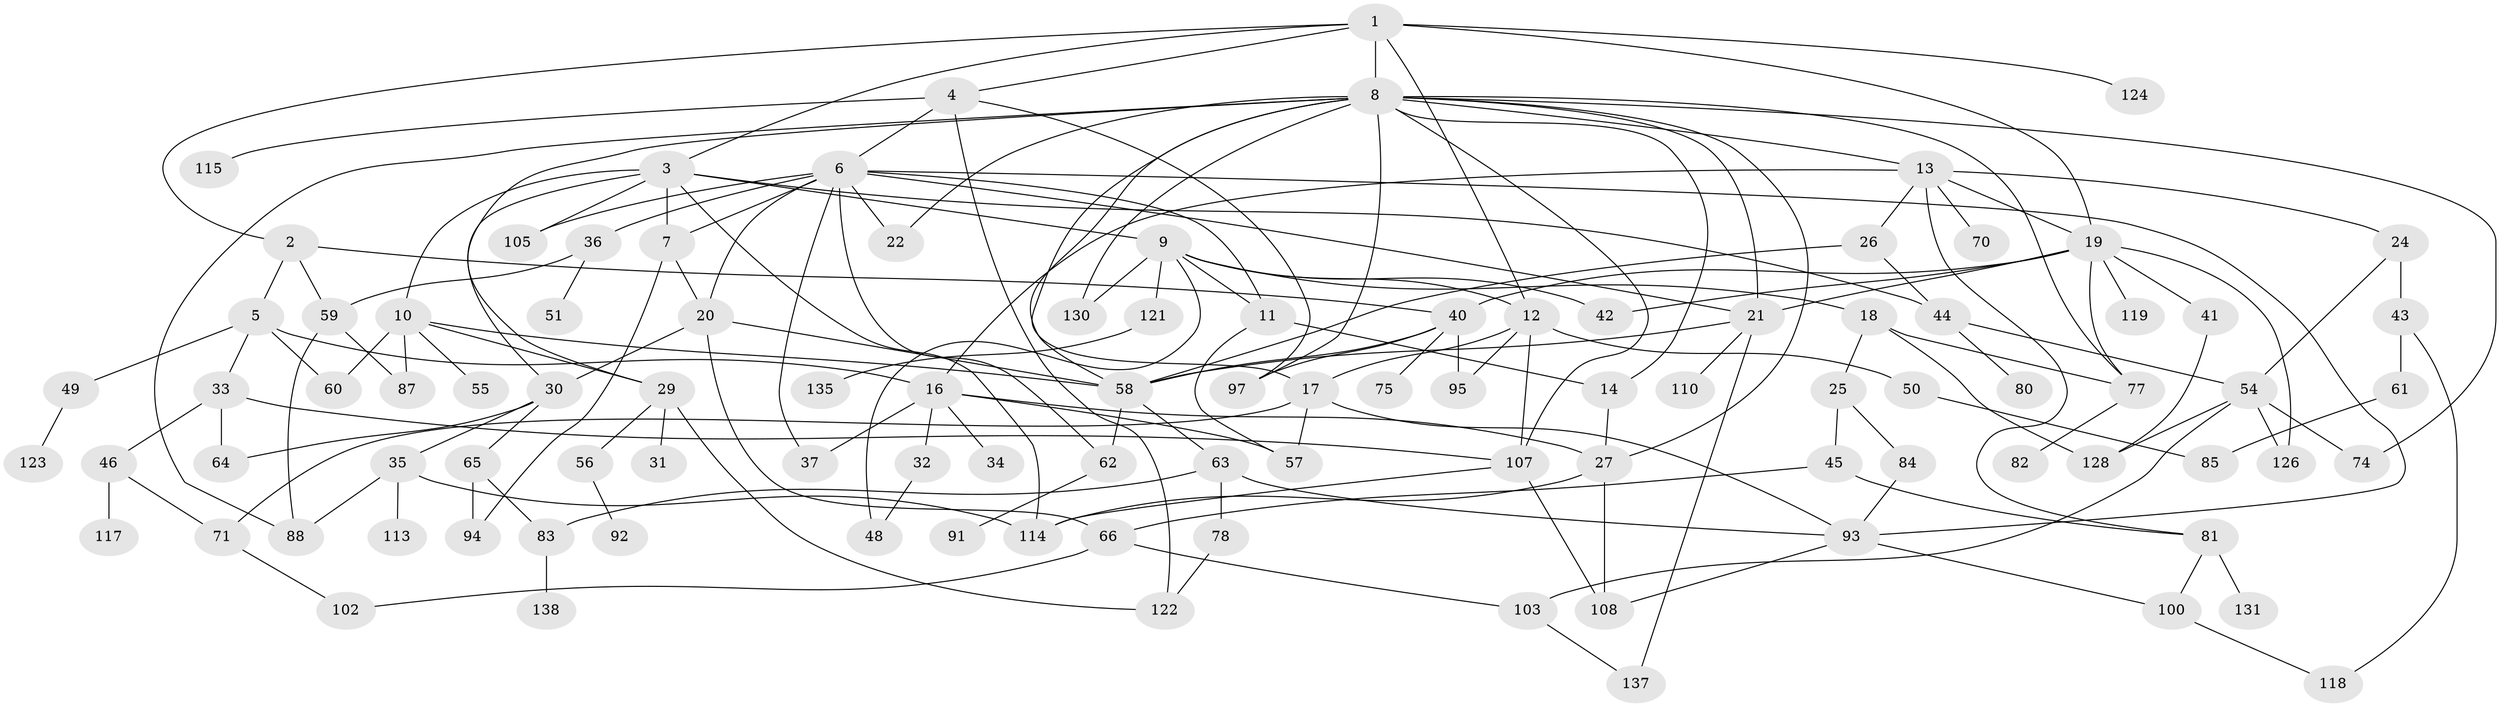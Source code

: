// original degree distribution, {7: 0.03424657534246575, 4: 0.13013698630136986, 9: 0.00684931506849315, 5: 0.0821917808219178, 12: 0.00684931506849315, 8: 0.00684931506849315, 6: 0.03424657534246575, 3: 0.2054794520547945, 2: 0.3013698630136986, 1: 0.1917808219178082}
// Generated by graph-tools (version 1.1) at 2025/17/03/04/25 18:17:06]
// undirected, 102 vertices, 170 edges
graph export_dot {
graph [start="1"]
  node [color=gray90,style=filled];
  1;
  2;
  3;
  4;
  5;
  6 [super="+141+47+28"];
  7;
  8 [super="+136+68+106"];
  9;
  10 [super="+23+129+86"];
  11;
  12;
  13 [super="+15"];
  14;
  16 [super="+38"];
  17 [super="+133+69"];
  18;
  19 [super="+101"];
  20 [super="+72"];
  21;
  22;
  24 [super="+67"];
  25;
  26;
  27 [super="+39+90"];
  29;
  30;
  31;
  32;
  33 [super="+127"];
  34;
  35;
  36;
  37;
  40 [super="+52+53+79"];
  41;
  42;
  43;
  44;
  45;
  46 [super="+73"];
  48 [super="+112"];
  49;
  50;
  51;
  54 [super="+76"];
  55;
  56;
  57;
  58 [super="+96"];
  59;
  60;
  61;
  62;
  63;
  64;
  65;
  66;
  70;
  71;
  74;
  75;
  77 [super="+132"];
  78;
  80;
  81 [super="+104"];
  82;
  83 [super="+125+146+99"];
  84;
  85;
  87;
  88;
  91;
  92;
  93;
  94;
  95;
  97 [super="+120"];
  100;
  102;
  103;
  105;
  107;
  108 [super="+142"];
  110;
  113;
  114 [super="+140+145"];
  115;
  117;
  118;
  119;
  121;
  122;
  123;
  124;
  126;
  128;
  130;
  131;
  135;
  137;
  138;
  1 -- 2;
  1 -- 3;
  1 -- 4;
  1 -- 8;
  1 -- 19;
  1 -- 124;
  1 -- 12;
  2 -- 5;
  2 -- 59;
  2 -- 40;
  3 -- 7;
  3 -- 9;
  3 -- 10 [weight=2];
  3 -- 105;
  3 -- 114;
  3 -- 30;
  3 -- 44;
  4 -- 6;
  4 -- 115;
  4 -- 122;
  4 -- 97;
  5 -- 16;
  5 -- 33;
  5 -- 49;
  5 -- 60;
  6 -- 20;
  6 -- 22;
  6 -- 36;
  6 -- 37;
  6 -- 62;
  6 -- 93;
  6 -- 105;
  6 -- 21;
  6 -- 11;
  6 -- 7;
  7 -- 94;
  7 -- 20;
  8 -- 13;
  8 -- 27;
  8 -- 97;
  8 -- 21;
  8 -- 29;
  8 -- 130;
  8 -- 22;
  8 -- 74;
  8 -- 88;
  8 -- 77;
  8 -- 14;
  8 -- 17 [weight=2];
  8 -- 58;
  8 -- 107;
  9 -- 11;
  9 -- 12;
  9 -- 18;
  9 -- 42;
  9 -- 121;
  9 -- 130;
  9 -- 48;
  10 -- 29;
  10 -- 55;
  10 -- 60;
  10 -- 87;
  10 -- 58;
  11 -- 14;
  11 -- 57;
  12 -- 17;
  12 -- 50;
  12 -- 107;
  12 -- 95;
  13 -- 26;
  13 -- 19;
  13 -- 16;
  13 -- 81;
  13 -- 70;
  13 -- 24;
  14 -- 27;
  16 -- 32;
  16 -- 34;
  16 -- 37;
  16 -- 57;
  16 -- 27;
  17 -- 93;
  17 -- 57;
  17 -- 71;
  18 -- 25;
  18 -- 77;
  18 -- 128;
  19 -- 21;
  19 -- 40;
  19 -- 41;
  19 -- 126;
  19 -- 42;
  19 -- 77;
  19 -- 119;
  20 -- 30;
  20 -- 66;
  20 -- 58;
  21 -- 58;
  21 -- 110;
  21 -- 137;
  24 -- 43;
  24 -- 54;
  25 -- 45;
  25 -- 84;
  26 -- 44;
  26 -- 58;
  27 -- 114;
  27 -- 108;
  29 -- 31;
  29 -- 56;
  29 -- 122;
  30 -- 35;
  30 -- 64;
  30 -- 65;
  32 -- 48;
  33 -- 46;
  33 -- 64;
  33 -- 107;
  35 -- 113;
  35 -- 88;
  35 -- 114;
  36 -- 51;
  36 -- 59;
  40 -- 75;
  40 -- 95;
  40 -- 97;
  40 -- 58;
  41 -- 128;
  43 -- 61;
  43 -- 118;
  44 -- 54;
  44 -- 80;
  45 -- 66;
  45 -- 81;
  46 -- 117;
  46 -- 71;
  49 -- 123;
  50 -- 85;
  54 -- 103;
  54 -- 74;
  54 -- 126;
  54 -- 128;
  56 -- 92;
  58 -- 63;
  58 -- 62;
  59 -- 87;
  59 -- 88;
  61 -- 85;
  62 -- 91;
  63 -- 78;
  63 -- 83;
  63 -- 93;
  65 -- 94;
  65 -- 83;
  66 -- 103;
  66 -- 102;
  71 -- 102;
  77 -- 82;
  78 -- 122;
  81 -- 131;
  81 -- 100;
  83 -- 138;
  84 -- 93;
  93 -- 100;
  93 -- 108;
  100 -- 118;
  103 -- 137;
  107 -- 108 [weight=2];
  107 -- 114;
  121 -- 135;
}
